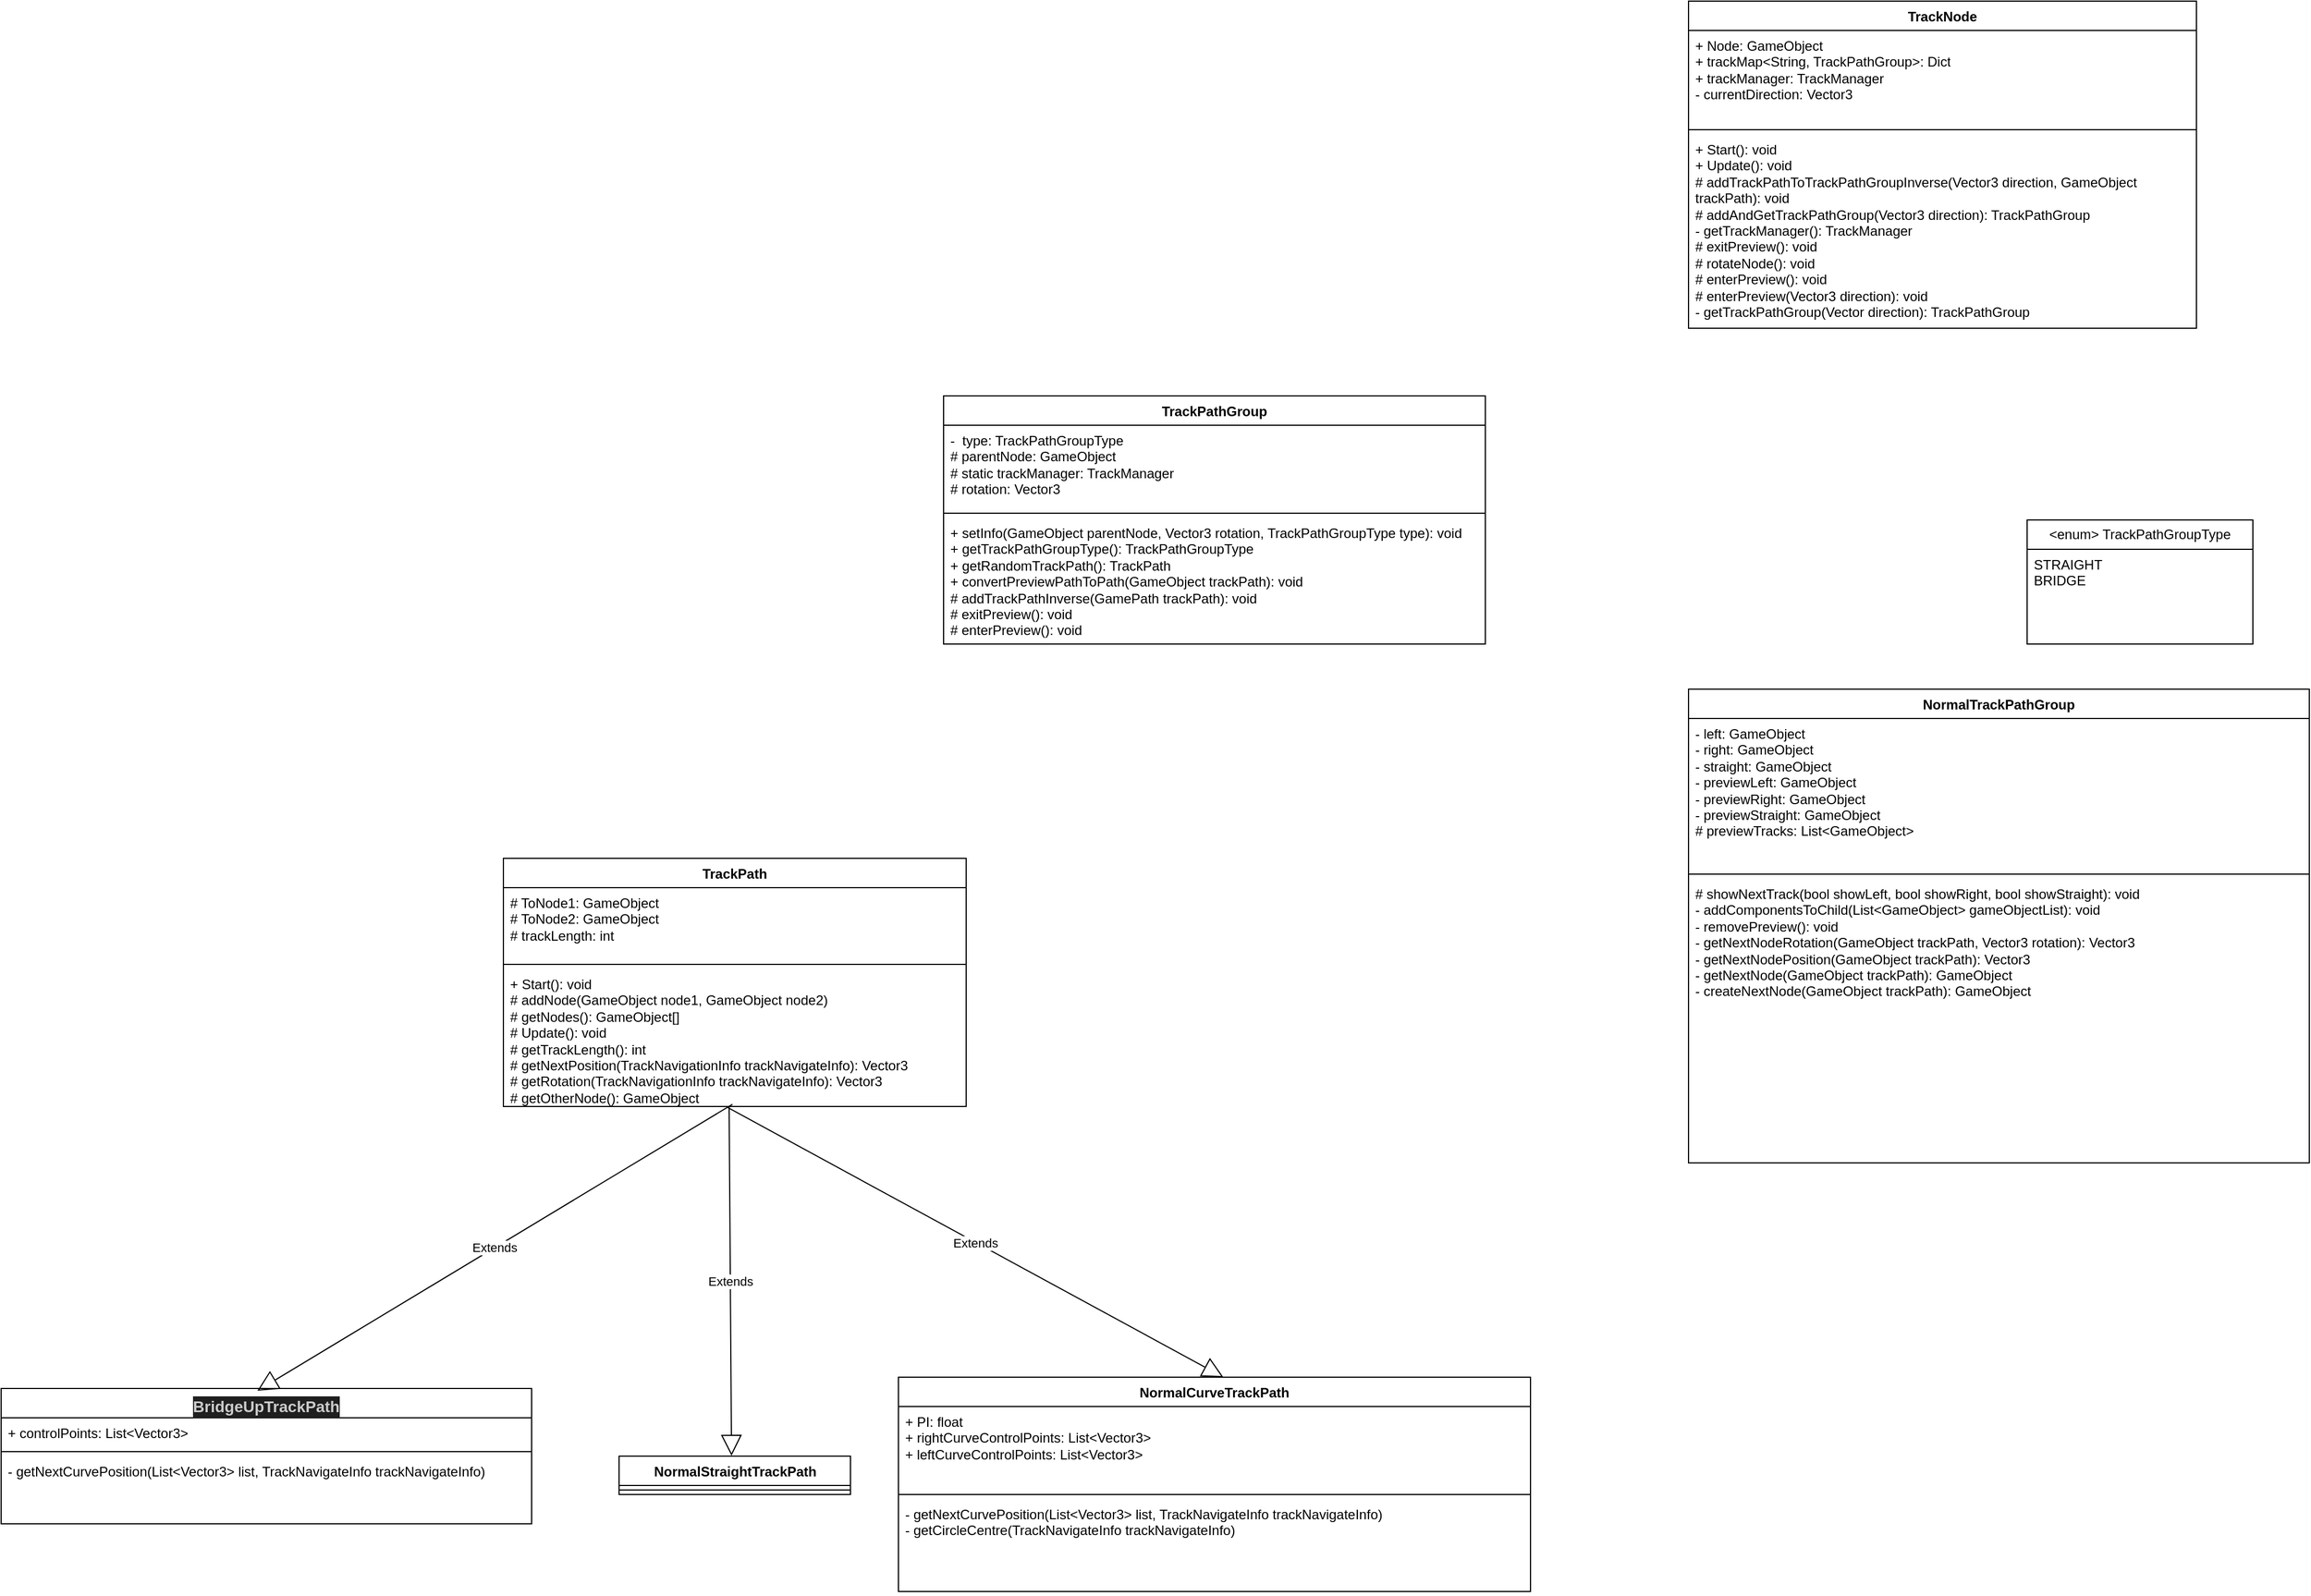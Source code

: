<mxfile version="21.3.7" type="github">
  <diagram id="C5RBs43oDa-KdzZeNtuy" name="Page-1">
    <mxGraphModel dx="3341" dy="2155" grid="1" gridSize="10" guides="1" tooltips="1" connect="1" arrows="1" fold="1" page="1" pageScale="1" pageWidth="827" pageHeight="1169" math="0" shadow="0">
      <root>
        <mxCell id="WIyWlLk6GJQsqaUBKTNV-0" />
        <mxCell id="WIyWlLk6GJQsqaUBKTNV-1" parent="WIyWlLk6GJQsqaUBKTNV-0" />
        <mxCell id="e-XUk_DkocaL8AsC0olE-0" value="TrackNode" style="swimlane;fontStyle=1;align=center;verticalAlign=top;childLayout=stackLayout;horizontal=1;startSize=26;horizontalStack=0;resizeParent=1;resizeParentMax=0;resizeLast=0;collapsible=1;marginBottom=0;whiteSpace=wrap;html=1;" parent="WIyWlLk6GJQsqaUBKTNV-1" vertex="1">
          <mxGeometry x="20" y="-310" width="450" height="290" as="geometry" />
        </mxCell>
        <mxCell id="e-XUk_DkocaL8AsC0olE-1" value="+ Node: GameObject&lt;br&gt;+ trackMap&amp;lt;String, TrackPathGroup&amp;gt;: Dict&lt;br&gt;+ trackManager: TrackManager&lt;br&gt;- currentDirection: Vector3" style="text;strokeColor=none;fillColor=none;align=left;verticalAlign=top;spacingLeft=4;spacingRight=4;overflow=hidden;rotatable=0;points=[[0,0.5],[1,0.5]];portConstraint=eastwest;whiteSpace=wrap;html=1;" parent="e-XUk_DkocaL8AsC0olE-0" vertex="1">
          <mxGeometry y="26" width="450" height="84" as="geometry" />
        </mxCell>
        <mxCell id="e-XUk_DkocaL8AsC0olE-2" value="" style="line;strokeWidth=1;fillColor=none;align=left;verticalAlign=middle;spacingTop=-1;spacingLeft=3;spacingRight=3;rotatable=0;labelPosition=right;points=[];portConstraint=eastwest;strokeColor=inherit;" parent="e-XUk_DkocaL8AsC0olE-0" vertex="1">
          <mxGeometry y="110" width="450" height="8" as="geometry" />
        </mxCell>
        <mxCell id="e-XUk_DkocaL8AsC0olE-3" value="+ Start(): void&lt;br&gt;+ Update(): void&lt;br&gt;# addTrackPathToTrackPathGroupInverse(Vector3 direction, GameObject trackPath): void&lt;br&gt;#&amp;nbsp;addAndGetTrackPathGroup&lt;span style=&quot;background-color: initial;&quot;&gt;(Vector3 direction): TrackPathGroup&lt;/span&gt;&lt;br&gt;- getTrackManager(): TrackManager&lt;br&gt;# exitPreview(): void&lt;br&gt;# rotateNode(): void&lt;br&gt;# enterPreview(): void&lt;br&gt;# enterPreview(Vector3 direction): void&lt;br&gt;- getTrackPathGroup(Vector direction): TrackPathGroup" style="text;strokeColor=none;fillColor=none;align=left;verticalAlign=top;spacingLeft=4;spacingRight=4;overflow=hidden;rotatable=0;points=[[0,0.5],[1,0.5]];portConstraint=eastwest;whiteSpace=wrap;html=1;" parent="e-XUk_DkocaL8AsC0olE-0" vertex="1">
          <mxGeometry y="118" width="450" height="172" as="geometry" />
        </mxCell>
        <mxCell id="e-XUk_DkocaL8AsC0olE-5" value="TrackPathGroup" style="swimlane;fontStyle=1;align=center;verticalAlign=top;childLayout=stackLayout;horizontal=1;startSize=26;horizontalStack=0;resizeParent=1;resizeParentMax=0;resizeLast=0;collapsible=1;marginBottom=0;whiteSpace=wrap;html=1;" parent="WIyWlLk6GJQsqaUBKTNV-1" vertex="1">
          <mxGeometry x="-640" y="40" width="480" height="220" as="geometry" />
        </mxCell>
        <mxCell id="e-XUk_DkocaL8AsC0olE-6" value="-&amp;nbsp; type: TrackPathGroupType&lt;br&gt;# parentNode: GameObject&lt;br&gt;# static trackManager: TrackManager&lt;br&gt;# rotation: Vector3&lt;br&gt;&amp;nbsp;" style="text;strokeColor=none;fillColor=none;align=left;verticalAlign=top;spacingLeft=4;spacingRight=4;overflow=hidden;rotatable=0;points=[[0,0.5],[1,0.5]];portConstraint=eastwest;whiteSpace=wrap;html=1;" parent="e-XUk_DkocaL8AsC0olE-5" vertex="1">
          <mxGeometry y="26" width="480" height="74" as="geometry" />
        </mxCell>
        <mxCell id="e-XUk_DkocaL8AsC0olE-7" value="" style="line;strokeWidth=1;fillColor=none;align=left;verticalAlign=middle;spacingTop=-1;spacingLeft=3;spacingRight=3;rotatable=0;labelPosition=right;points=[];portConstraint=eastwest;strokeColor=inherit;" parent="e-XUk_DkocaL8AsC0olE-5" vertex="1">
          <mxGeometry y="100" width="480" height="8" as="geometry" />
        </mxCell>
        <mxCell id="e-XUk_DkocaL8AsC0olE-8" value="+ setInfo(GameObject parentNode, Vector3 rotation, TrackPathGroupType type): void&lt;br&gt;+ getTrackPathGroupType(): TrackPathGroupType&lt;br&gt;+ getRandomTrackPath(): TrackPath&lt;br&gt;+&amp;nbsp;convertPreviewPathToPath(GameObject trackPath): void&lt;br&gt;#&amp;nbsp;addTrackPathInverse(GamePath trackPath): void&lt;br&gt;# exitPreview(): void&lt;br&gt;# enterPreview(): void&lt;br&gt;" style="text;strokeColor=none;fillColor=none;align=left;verticalAlign=top;spacingLeft=4;spacingRight=4;overflow=hidden;rotatable=0;points=[[0,0.5],[1,0.5]];portConstraint=eastwest;whiteSpace=wrap;html=1;" parent="e-XUk_DkocaL8AsC0olE-5" vertex="1">
          <mxGeometry y="108" width="480" height="112" as="geometry" />
        </mxCell>
        <mxCell id="e-XUk_DkocaL8AsC0olE-9" value="&amp;lt;enum&amp;gt; TrackPathGroupType" style="swimlane;fontStyle=0;childLayout=stackLayout;horizontal=1;startSize=26;fillColor=none;horizontalStack=0;resizeParent=1;resizeParentMax=0;resizeLast=0;collapsible=1;marginBottom=0;whiteSpace=wrap;html=1;" parent="WIyWlLk6GJQsqaUBKTNV-1" vertex="1">
          <mxGeometry x="320" y="150" width="200" height="110" as="geometry" />
        </mxCell>
        <mxCell id="e-XUk_DkocaL8AsC0olE-10" value="STRAIGHT&lt;br&gt;BRIDGE&lt;span style=&quot;white-space: pre;&quot;&gt; &lt;/span&gt;" style="text;strokeColor=none;fillColor=none;align=left;verticalAlign=top;spacingLeft=4;spacingRight=4;overflow=hidden;rotatable=0;points=[[0,0.5],[1,0.5]];portConstraint=eastwest;whiteSpace=wrap;html=1;" parent="e-XUk_DkocaL8AsC0olE-9" vertex="1">
          <mxGeometry y="26" width="200" height="84" as="geometry" />
        </mxCell>
        <mxCell id="9OUOYf-8_BokV1W52oxd-0" value="TrackPath" style="swimlane;fontStyle=1;align=center;verticalAlign=top;childLayout=stackLayout;horizontal=1;startSize=26;horizontalStack=0;resizeParent=1;resizeParentMax=0;resizeLast=0;collapsible=1;marginBottom=0;whiteSpace=wrap;html=1;" parent="WIyWlLk6GJQsqaUBKTNV-1" vertex="1">
          <mxGeometry x="-1030" y="450" width="410" height="220" as="geometry" />
        </mxCell>
        <mxCell id="9OUOYf-8_BokV1W52oxd-1" value="# ToNode1: GameObject&lt;br&gt;# ToNode2: GameObject&lt;br&gt;# trackLength: int" style="text;strokeColor=none;fillColor=none;align=left;verticalAlign=top;spacingLeft=4;spacingRight=4;overflow=hidden;rotatable=0;points=[[0,0.5],[1,0.5]];portConstraint=eastwest;whiteSpace=wrap;html=1;" parent="9OUOYf-8_BokV1W52oxd-0" vertex="1">
          <mxGeometry y="26" width="410" height="64" as="geometry" />
        </mxCell>
        <mxCell id="9OUOYf-8_BokV1W52oxd-2" value="" style="line;strokeWidth=1;fillColor=none;align=left;verticalAlign=middle;spacingTop=-1;spacingLeft=3;spacingRight=3;rotatable=0;labelPosition=right;points=[];portConstraint=eastwest;strokeColor=inherit;" parent="9OUOYf-8_BokV1W52oxd-0" vertex="1">
          <mxGeometry y="90" width="410" height="8" as="geometry" />
        </mxCell>
        <mxCell id="9OUOYf-8_BokV1W52oxd-3" value="+ Start(): void&lt;br&gt;# addNode(GameObject node1, GameObject node2)&lt;br&gt;# getNodes(): GameObject[]&lt;br&gt;# Update(): void&lt;br&gt;# getTrackLength(): int&lt;br&gt;# getNextPosition(TrackNavigationInfo trackNavigateInfo): Vector3&lt;br&gt;# getRotation(TrackNavigationInfo trackNavigateInfo): Vector3&lt;br&gt;# getOtherNode(): GameObject" style="text;strokeColor=none;fillColor=none;align=left;verticalAlign=top;spacingLeft=4;spacingRight=4;overflow=hidden;rotatable=0;points=[[0,0.5],[1,0.5]];portConstraint=eastwest;whiteSpace=wrap;html=1;" parent="9OUOYf-8_BokV1W52oxd-0" vertex="1">
          <mxGeometry y="98" width="410" height="122" as="geometry" />
        </mxCell>
        <mxCell id="9OUOYf-8_BokV1W52oxd-4" value="NormalTrackPathGroup" style="swimlane;fontStyle=1;align=center;verticalAlign=top;childLayout=stackLayout;horizontal=1;startSize=26;horizontalStack=0;resizeParent=1;resizeParentMax=0;resizeLast=0;collapsible=1;marginBottom=0;whiteSpace=wrap;html=1;" parent="WIyWlLk6GJQsqaUBKTNV-1" vertex="1">
          <mxGeometry x="20" y="300" width="550" height="420" as="geometry" />
        </mxCell>
        <mxCell id="9OUOYf-8_BokV1W52oxd-5" value="- left: GameObject&lt;br&gt;- right: GameObject&lt;br&gt;- straight: GameObject&lt;br&gt;- previewLeft: GameObject&lt;br&gt;- previewRight: GameObject&lt;br&gt;- previewStraight: GameObject&lt;br&gt;#&amp;nbsp;previewTracks: List&amp;lt;GameObject&amp;gt;" style="text;strokeColor=none;fillColor=none;align=left;verticalAlign=top;spacingLeft=4;spacingRight=4;overflow=hidden;rotatable=0;points=[[0,0.5],[1,0.5]];portConstraint=eastwest;whiteSpace=wrap;html=1;" parent="9OUOYf-8_BokV1W52oxd-4" vertex="1">
          <mxGeometry y="26" width="550" height="134" as="geometry" />
        </mxCell>
        <mxCell id="9OUOYf-8_BokV1W52oxd-6" value="" style="line;strokeWidth=1;fillColor=none;align=left;verticalAlign=middle;spacingTop=-1;spacingLeft=3;spacingRight=3;rotatable=0;labelPosition=right;points=[];portConstraint=eastwest;strokeColor=inherit;" parent="9OUOYf-8_BokV1W52oxd-4" vertex="1">
          <mxGeometry y="160" width="550" height="8" as="geometry" />
        </mxCell>
        <mxCell id="9OUOYf-8_BokV1W52oxd-7" value="# showNextTrack(bool showLeft, bool showRight, bool showStraight): void&lt;br&gt;-&amp;nbsp;addComponentsToChild(List&amp;lt;GameObject&amp;gt; gameObjectList): void&lt;br&gt;- removePreview(): void&lt;br&gt;- getNextNodeRotation(GameObject trackPath, Vector3 rotation): Vector3&lt;br&gt;- getNextNodePosition(GameObject trackPath): Vector3&lt;br&gt;- getNextNode(GameObject trackPath): GameObject&lt;br&gt;- createNextNode(GameObject trackPath): GameObject" style="text;strokeColor=none;fillColor=none;align=left;verticalAlign=top;spacingLeft=4;spacingRight=4;overflow=hidden;rotatable=0;points=[[0,0.5],[1,0.5]];portConstraint=eastwest;whiteSpace=wrap;html=1;" parent="9OUOYf-8_BokV1W52oxd-4" vertex="1">
          <mxGeometry y="168" width="550" height="252" as="geometry" />
        </mxCell>
        <mxCell id="gkGAwZmsbAqTmIJ4u7XC-0" value="NormalCurveTrackPath" style="swimlane;fontStyle=1;align=center;verticalAlign=top;childLayout=stackLayout;horizontal=1;startSize=26;horizontalStack=0;resizeParent=1;resizeParentMax=0;resizeLast=0;collapsible=1;marginBottom=0;whiteSpace=wrap;html=1;" vertex="1" parent="WIyWlLk6GJQsqaUBKTNV-1">
          <mxGeometry x="-680" y="910" width="560" height="190" as="geometry" />
        </mxCell>
        <mxCell id="gkGAwZmsbAqTmIJ4u7XC-1" value="+ PI: float&lt;br&gt;+&amp;nbsp;rightCurveControlPoints: List&amp;lt;Vector3&amp;gt;&lt;br&gt;+ leftCurveControlPoints: List&amp;lt;Vector3&amp;gt;&lt;br&gt;" style="text;strokeColor=none;fillColor=none;align=left;verticalAlign=top;spacingLeft=4;spacingRight=4;overflow=hidden;rotatable=0;points=[[0,0.5],[1,0.5]];portConstraint=eastwest;whiteSpace=wrap;html=1;" vertex="1" parent="gkGAwZmsbAqTmIJ4u7XC-0">
          <mxGeometry y="26" width="560" height="74" as="geometry" />
        </mxCell>
        <mxCell id="gkGAwZmsbAqTmIJ4u7XC-2" value="" style="line;strokeWidth=1;fillColor=none;align=left;verticalAlign=middle;spacingTop=-1;spacingLeft=3;spacingRight=3;rotatable=0;labelPosition=right;points=[];portConstraint=eastwest;strokeColor=inherit;" vertex="1" parent="gkGAwZmsbAqTmIJ4u7XC-0">
          <mxGeometry y="100" width="560" height="8" as="geometry" />
        </mxCell>
        <mxCell id="gkGAwZmsbAqTmIJ4u7XC-3" value="- getNextCurvePosition(List&amp;lt;Vector3&amp;gt; list, TrackNavigateInfo trackNavigateInfo)&lt;br&gt;- getCircleCentre(TrackNavigateInfo trackNavigateInfo)" style="text;strokeColor=none;fillColor=none;align=left;verticalAlign=top;spacingLeft=4;spacingRight=4;overflow=hidden;rotatable=0;points=[[0,0.5],[1,0.5]];portConstraint=eastwest;whiteSpace=wrap;html=1;" vertex="1" parent="gkGAwZmsbAqTmIJ4u7XC-0">
          <mxGeometry y="108" width="560" height="82" as="geometry" />
        </mxCell>
        <mxCell id="gkGAwZmsbAqTmIJ4u7XC-4" value="&lt;div style=&quot;color: rgb(204, 204, 204); background-color: rgb(31, 31, 31); font-size: 14px; line-height: 19px;&quot;&gt;BridgeUpTrackPath&lt;/div&gt;" style="swimlane;fontStyle=1;align=center;verticalAlign=top;childLayout=stackLayout;horizontal=1;startSize=26;horizontalStack=0;resizeParent=1;resizeParentMax=0;resizeLast=0;collapsible=1;marginBottom=0;whiteSpace=wrap;html=1;" vertex="1" parent="WIyWlLk6GJQsqaUBKTNV-1">
          <mxGeometry x="-1475" y="920" width="470" height="120" as="geometry" />
        </mxCell>
        <mxCell id="gkGAwZmsbAqTmIJ4u7XC-5" value="+ controlPoints: List&amp;lt;Vector3&amp;gt;" style="text;strokeColor=none;fillColor=none;align=left;verticalAlign=top;spacingLeft=4;spacingRight=4;overflow=hidden;rotatable=0;points=[[0,0.5],[1,0.5]];portConstraint=eastwest;whiteSpace=wrap;html=1;" vertex="1" parent="gkGAwZmsbAqTmIJ4u7XC-4">
          <mxGeometry y="26" width="470" height="26" as="geometry" />
        </mxCell>
        <mxCell id="gkGAwZmsbAqTmIJ4u7XC-6" value="" style="line;strokeWidth=1;fillColor=none;align=left;verticalAlign=middle;spacingTop=-1;spacingLeft=3;spacingRight=3;rotatable=0;labelPosition=right;points=[];portConstraint=eastwest;strokeColor=inherit;" vertex="1" parent="gkGAwZmsbAqTmIJ4u7XC-4">
          <mxGeometry y="52" width="470" height="8" as="geometry" />
        </mxCell>
        <mxCell id="gkGAwZmsbAqTmIJ4u7XC-7" value="-&amp;nbsp;getNextCurvePosition(List&amp;lt;Vector3&amp;gt; list, TrackNavigateInfo trackNavigateInfo)&lt;br&gt;" style="text;strokeColor=none;fillColor=none;align=left;verticalAlign=top;spacingLeft=4;spacingRight=4;overflow=hidden;rotatable=0;points=[[0,0.5],[1,0.5]];portConstraint=eastwest;whiteSpace=wrap;html=1;" vertex="1" parent="gkGAwZmsbAqTmIJ4u7XC-4">
          <mxGeometry y="60" width="470" height="60" as="geometry" />
        </mxCell>
        <mxCell id="gkGAwZmsbAqTmIJ4u7XC-10" value="Extends" style="endArrow=block;endSize=16;endFill=0;html=1;rounded=0;exitX=0.495;exitY=0.984;exitDx=0;exitDy=0;exitPerimeter=0;entryX=0.483;entryY=0.017;entryDx=0;entryDy=0;entryPerimeter=0;" edge="1" parent="WIyWlLk6GJQsqaUBKTNV-1" source="9OUOYf-8_BokV1W52oxd-3" target="gkGAwZmsbAqTmIJ4u7XC-4">
          <mxGeometry width="160" relative="1" as="geometry">
            <mxPoint x="-370" y="650" as="sourcePoint" />
            <mxPoint x="-860" y="870" as="targetPoint" />
          </mxGeometry>
        </mxCell>
        <mxCell id="gkGAwZmsbAqTmIJ4u7XC-11" value="Extends" style="endArrow=block;endSize=16;endFill=0;html=1;rounded=0;exitX=0.485;exitY=1.008;exitDx=0;exitDy=0;exitPerimeter=0;entryX=0.514;entryY=0;entryDx=0;entryDy=0;entryPerimeter=0;" edge="1" parent="WIyWlLk6GJQsqaUBKTNV-1" source="9OUOYf-8_BokV1W52oxd-3" target="gkGAwZmsbAqTmIJ4u7XC-0">
          <mxGeometry width="160" relative="1" as="geometry">
            <mxPoint x="-467" y="788" as="sourcePoint" />
            <mxPoint x="-850" y="880" as="targetPoint" />
          </mxGeometry>
        </mxCell>
        <mxCell id="gkGAwZmsbAqTmIJ4u7XC-12" value="NormalStraightTrackPath" style="swimlane;fontStyle=1;align=center;verticalAlign=top;childLayout=stackLayout;horizontal=1;startSize=26;horizontalStack=0;resizeParent=1;resizeParentMax=0;resizeLast=0;collapsible=1;marginBottom=0;whiteSpace=wrap;html=1;" vertex="1" parent="WIyWlLk6GJQsqaUBKTNV-1">
          <mxGeometry x="-927.5" y="980" width="205" height="34" as="geometry" />
        </mxCell>
        <mxCell id="gkGAwZmsbAqTmIJ4u7XC-14" value="" style="line;strokeWidth=1;fillColor=none;align=left;verticalAlign=middle;spacingTop=-1;spacingLeft=3;spacingRight=3;rotatable=0;labelPosition=right;points=[];portConstraint=eastwest;strokeColor=inherit;" vertex="1" parent="gkGAwZmsbAqTmIJ4u7XC-12">
          <mxGeometry y="26" width="205" height="8" as="geometry" />
        </mxCell>
        <mxCell id="gkGAwZmsbAqTmIJ4u7XC-16" value="Extends" style="endArrow=block;endSize=16;endFill=0;html=1;rounded=0;entryX=0.486;entryY=-0.011;entryDx=0;entryDy=0;entryPerimeter=0;" edge="1" parent="WIyWlLk6GJQsqaUBKTNV-1" target="gkGAwZmsbAqTmIJ4u7XC-12">
          <mxGeometry width="160" relative="1" as="geometry">
            <mxPoint x="-830" y="670" as="sourcePoint" />
            <mxPoint x="-382" y="920" as="targetPoint" />
          </mxGeometry>
        </mxCell>
      </root>
    </mxGraphModel>
  </diagram>
</mxfile>
